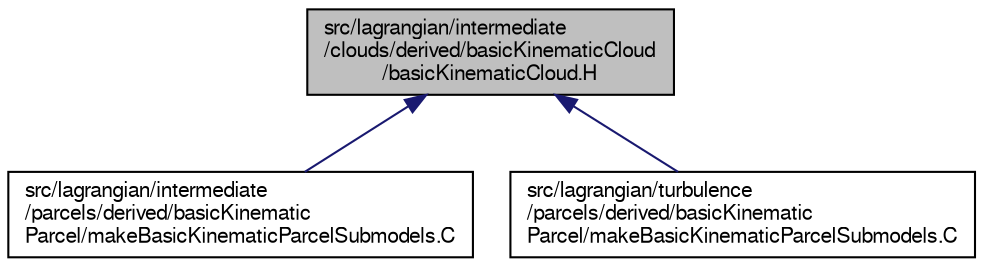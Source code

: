 digraph "src/lagrangian/intermediate/clouds/derived/basicKinematicCloud/basicKinematicCloud.H"
{
  bgcolor="transparent";
  edge [fontname="FreeSans",fontsize="10",labelfontname="FreeSans",labelfontsize="10"];
  node [fontname="FreeSans",fontsize="10",shape=record];
  Node410 [label="src/lagrangian/intermediate\l/clouds/derived/basicKinematicCloud\l/basicKinematicCloud.H",height=0.2,width=0.4,color="black", fillcolor="grey75", style="filled", fontcolor="black"];
  Node410 -> Node411 [dir="back",color="midnightblue",fontsize="10",style="solid",fontname="FreeSans"];
  Node411 [label="src/lagrangian/intermediate\l/parcels/derived/basicKinematic\lParcel/makeBasicKinematicParcelSubmodels.C",height=0.2,width=0.4,color="black",URL="$a39491.html"];
  Node410 -> Node412 [dir="back",color="midnightblue",fontsize="10",style="solid",fontname="FreeSans"];
  Node412 [label="src/lagrangian/turbulence\l/parcels/derived/basicKinematic\lParcel/makeBasicKinematicParcelSubmodels.C",height=0.2,width=0.4,color="black",URL="$a39494.html"];
}
